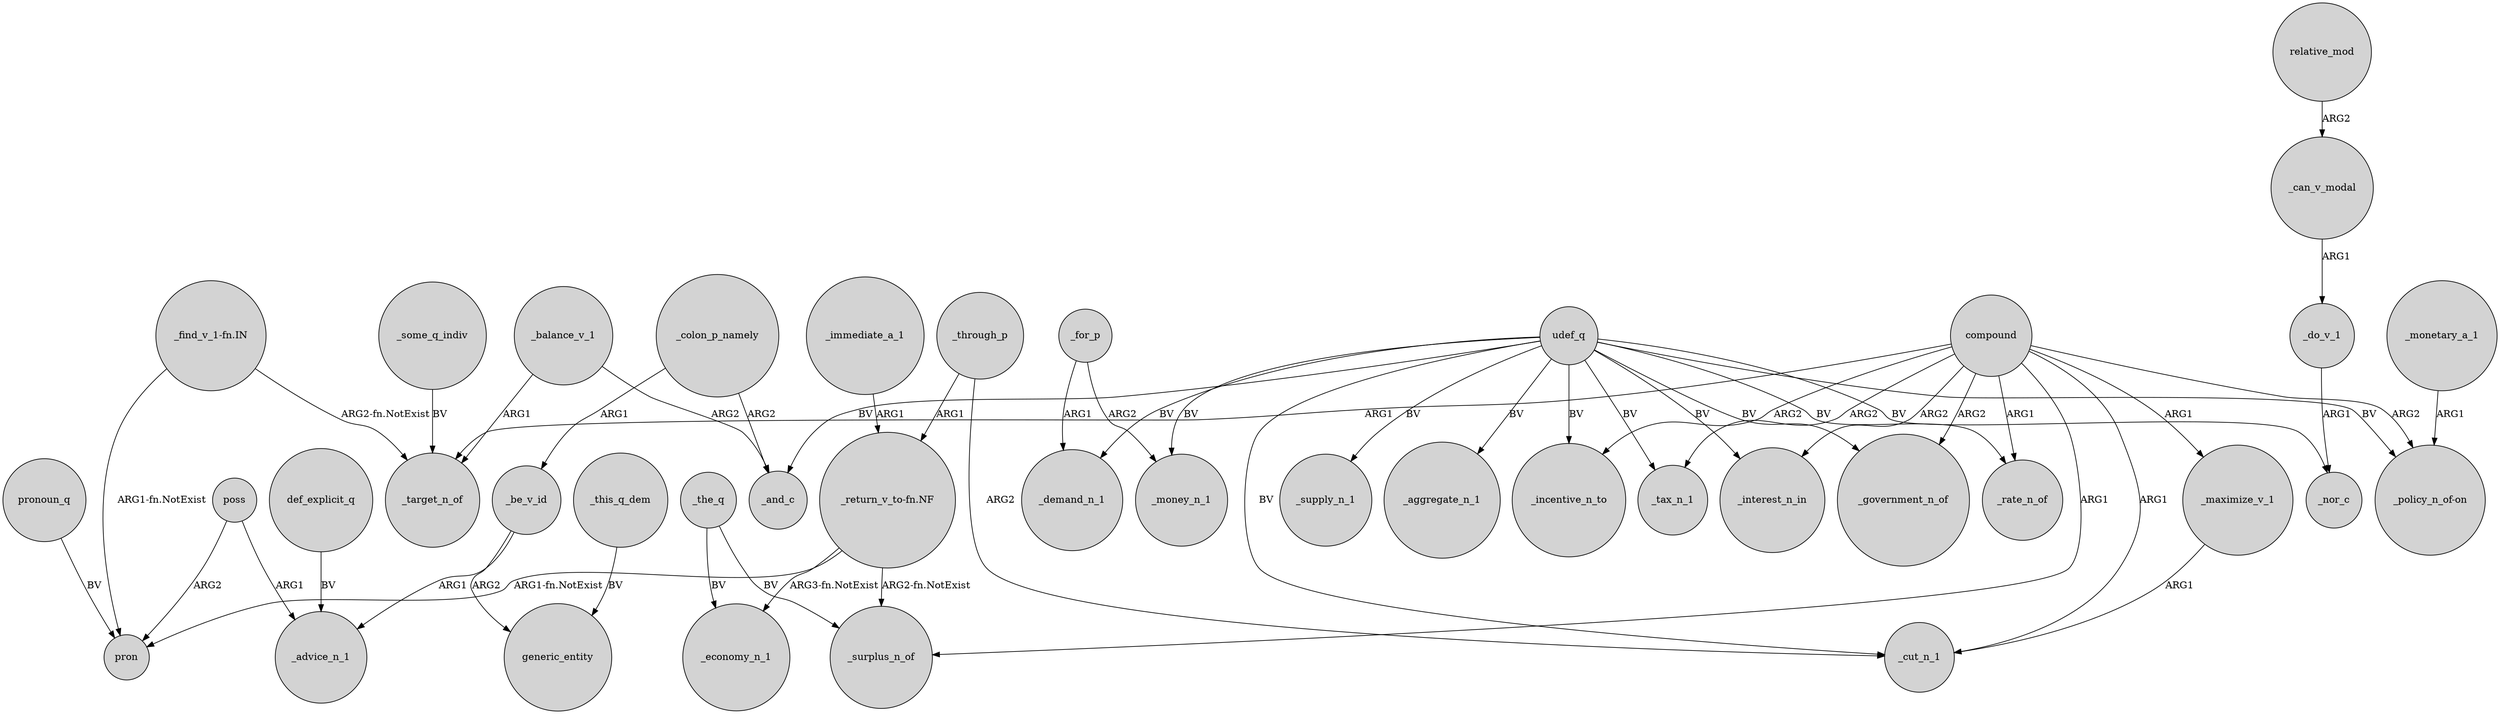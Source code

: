 digraph {
	node [shape=circle style=filled]
	"_find_v_1-fn.IN" -> pron [label="ARG1-fn.NotExist"]
	"_find_v_1-fn.IN" -> _target_n_of [label="ARG2-fn.NotExist"]
	udef_q -> _money_n_1 [label=BV]
	poss -> pron [label=ARG2]
	udef_q -> _incentive_n_to [label=BV]
	_the_q -> _surplus_n_of [label=BV]
	compound -> _government_n_of [label=ARG2]
	udef_q -> _government_n_of [label=BV]
	udef_q -> _nor_c [label=BV]
	compound -> _maximize_v_1 [label=ARG1]
	_colon_p_namely -> _be_v_id [label=ARG1]
	_balance_v_1 -> _and_c [label=ARG2]
	_for_p -> _money_n_1 [label=ARG2]
	compound -> "_policy_n_of-on" [label=ARG2]
	_immediate_a_1 -> "_return_v_to-fn.NF" [label=ARG1]
	compound -> _rate_n_of [label=ARG1]
	_the_q -> _economy_n_1 [label=BV]
	"_return_v_to-fn.NF" -> _surplus_n_of [label="ARG2-fn.NotExist"]
	udef_q -> _rate_n_of [label=BV]
	udef_q -> _interest_n_in [label=BV]
	poss -> _advice_n_1 [label=ARG1]
	udef_q -> "_policy_n_of-on" [label=BV]
	udef_q -> _supply_n_1 [label=BV]
	_balance_v_1 -> _target_n_of [label=ARG1]
	_be_v_id -> _advice_n_1 [label=ARG1]
	compound -> _interest_n_in [label=ARG2]
	_be_v_id -> generic_entity [label=ARG2]
	_colon_p_namely -> _and_c [label=ARG2]
	compound -> _target_n_of [label=ARG1]
	_some_q_indiv -> _target_n_of [label=BV]
	"_return_v_to-fn.NF" -> pron [label="ARG1-fn.NotExist"]
	pronoun_q -> pron [label=BV]
	udef_q -> _tax_n_1 [label=BV]
	relative_mod -> _can_v_modal [label=ARG2]
	_this_q_dem -> generic_entity [label=BV]
	compound -> _cut_n_1 [label=ARG1]
	_do_v_1 -> _nor_c [label=ARG1]
	compound -> _incentive_n_to [label=ARG2]
	_for_p -> _demand_n_1 [label=ARG1]
	_through_p -> "_return_v_to-fn.NF" [label=ARG1]
	_maximize_v_1 -> _cut_n_1 [label=ARG1]
	udef_q -> _demand_n_1 [label=BV]
	_can_v_modal -> _do_v_1 [label=ARG1]
	"_return_v_to-fn.NF" -> _economy_n_1 [label="ARG3-fn.NotExist"]
	udef_q -> _cut_n_1 [label=BV]
	def_explicit_q -> _advice_n_1 [label=BV]
	compound -> _surplus_n_of [label=ARG1]
	_monetary_a_1 -> "_policy_n_of-on" [label=ARG1]
	_through_p -> _cut_n_1 [label=ARG2]
	compound -> _tax_n_1 [label=ARG2]
	udef_q -> _and_c [label=BV]
	udef_q -> _aggregate_n_1 [label=BV]
}
